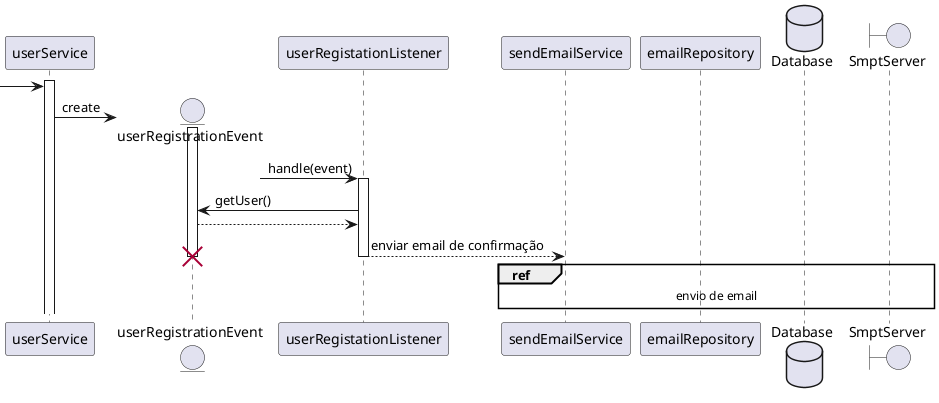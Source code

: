 
@startuml Handle_registration_email_event 
participant userService as user_s
entity userRegistrationEvent as userR_event
participant userRegistationListener as userR_listener
participant sendEmailService as sendEmail
participant emailRepository as email_R
database Database as DB
boundary SmptServer as smtp
        
activate user_s
    [-> user_s :
    user_s -> userR_event ** : create
    activate userR_event
     ?-> userR_listener : handle(event)
        activate userR_listener
            userR_listener -> userR_event: getUser()
            userR_event --> userR_listener
            userR_listener --> sendEmail: enviar email de confirmação 
        deactivate userR_listener
ref over sendEmail, smtp : envio de email 
deactivate userR_event
destroy userR_event
@enduml

